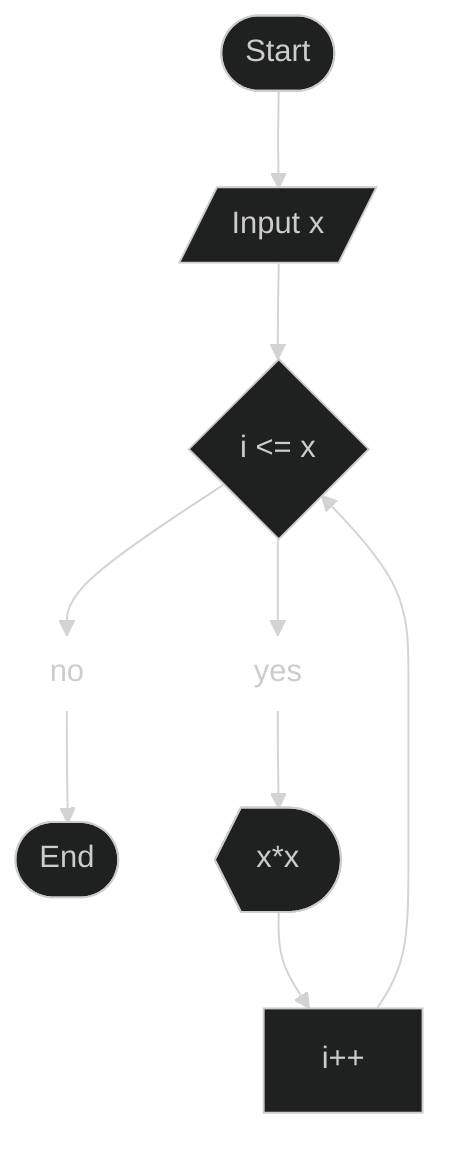 ---
config:
  theme: dark
  layout: dagre
---
flowchart TD
    A(["Start"]) --> B["Input x"]
    B --> C["i &lt;= x"]
    C --> n1["no"] & n4["yes"]
    n1 --> n7(["End"])
    n4 --> n10["x*x"]
    n10 --> n11["i++"]
    n11 --> C
    B@{ shape: lean-r}
    C@{ shape: diam}
    n1@{ shape: text}
    n4@{ shape: text}
    n10@{ shape: display}